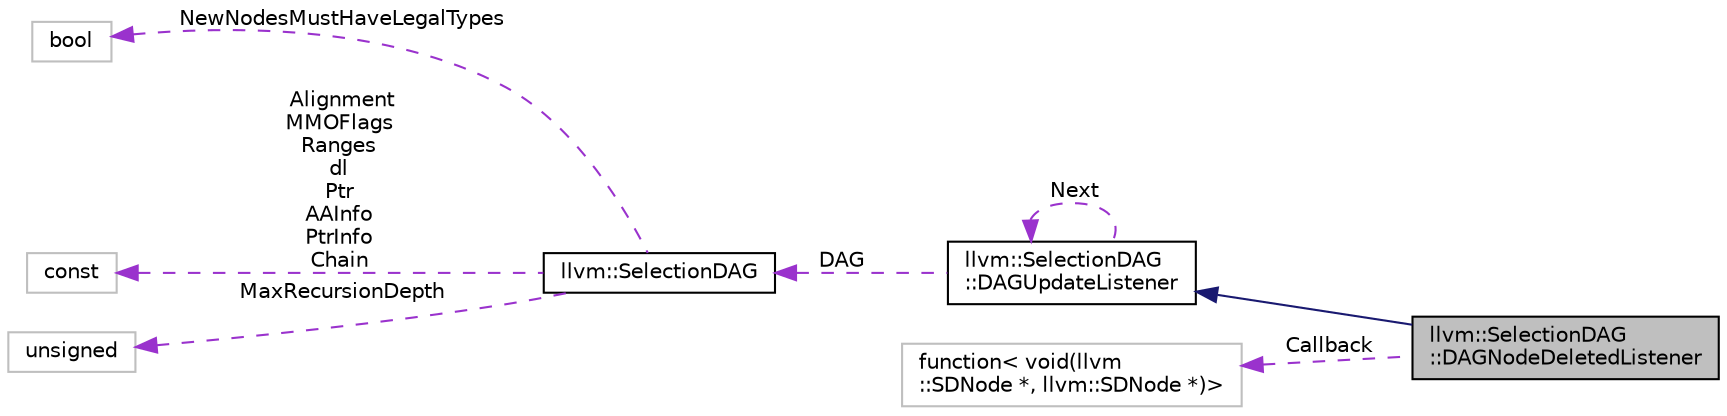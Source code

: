 digraph "llvm::SelectionDAG::DAGNodeDeletedListener"
{
 // LATEX_PDF_SIZE
  bgcolor="transparent";
  edge [fontname="Helvetica",fontsize="10",labelfontname="Helvetica",labelfontsize="10"];
  node [fontname="Helvetica",fontsize="10",shape=record];
  rankdir="LR";
  Node1 [label="llvm::SelectionDAG\l::DAGNodeDeletedListener",height=0.2,width=0.4,color="black", fillcolor="grey75", style="filled", fontcolor="black",tooltip=" "];
  Node2 -> Node1 [dir="back",color="midnightblue",fontsize="10",style="solid",fontname="Helvetica"];
  Node2 [label="llvm::SelectionDAG\l::DAGUpdateListener",height=0.2,width=0.4,color="black",URL="$structllvm_1_1SelectionDAG_1_1DAGUpdateListener.html",tooltip="Clients of various APIs that cause global effects on the DAG can optionally implement this interface."];
  Node3 -> Node2 [dir="back",color="darkorchid3",fontsize="10",style="dashed",label=" DAG" ,fontname="Helvetica"];
  Node3 [label="llvm::SelectionDAG",height=0.2,width=0.4,color="black",URL="$classllvm_1_1SelectionDAG.html",tooltip="This is used to represent a portion of an LLVM function in a low-level Data Dependence DAG representa..."];
  Node4 -> Node3 [dir="back",color="darkorchid3",fontsize="10",style="dashed",label=" NewNodesMustHaveLegalTypes" ,fontname="Helvetica"];
  Node4 [label="bool",height=0.2,width=0.4,color="grey75",tooltip=" "];
  Node5 -> Node3 [dir="back",color="darkorchid3",fontsize="10",style="dashed",label=" Alignment\nMMOFlags\nRanges\ndl\nPtr\nAAInfo\nPtrInfo\nChain" ,fontname="Helvetica"];
  Node5 [label="const",height=0.2,width=0.4,color="grey75",tooltip=" "];
  Node6 -> Node3 [dir="back",color="darkorchid3",fontsize="10",style="dashed",label=" MaxRecursionDepth" ,fontname="Helvetica"];
  Node6 [label="unsigned",height=0.2,width=0.4,color="grey75",tooltip=" "];
  Node2 -> Node2 [dir="back",color="darkorchid3",fontsize="10",style="dashed",label=" Next" ,fontname="Helvetica"];
  Node7 -> Node1 [dir="back",color="darkorchid3",fontsize="10",style="dashed",label=" Callback" ,fontname="Helvetica"];
  Node7 [label="function\< void(llvm\l::SDNode *, llvm::SDNode *)\>",height=0.2,width=0.4,color="grey75",tooltip=" "];
}
